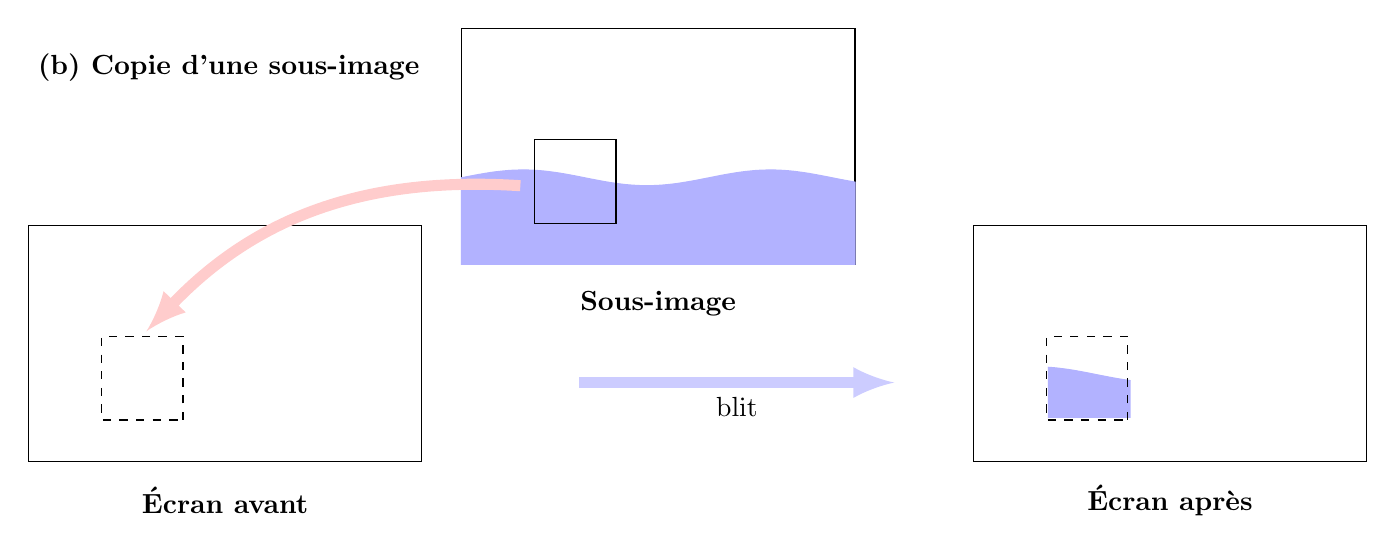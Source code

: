 \begin{tikzpicture}[scale=0.5]

\begin{scope}
  \draw (0,0)  rectangle (10,6);

  \begin{scope}[xshift=4cm, yshift=1cm,xscale=-1, ]
  %\duck
  \draw[thin, dashed] (0.07,0.05)  rectangle (2.13,2.17);
  \end{scope}

  \node at (5,-1) {\bf Écran avant};
\end{scope}


\begin{scope}[xshift=11cm,yshift=5cm]
  \draw (0,0)  rectangle (10,6);
  \filldraw[color=blue!30]   (0,0) -- plot[domain=0:10,smooth] (\x,{2.2+0.2*sin(\x r)}) -- (10,0) -- cycle;

  \begin{scope}[xshift=4cm, yshift=1cm,xscale=-1, ]
  %\duck
  \draw (0.07,0.05)  rectangle (2.13,2.17);
  \end{scope}

  \node at (5,-1) {\bf Sous-image};
\end{scope}


\begin{scope}[xshift=24cm]
  \draw (0,0)  rectangle (10,6);

\begin{scope}
  \clip (1.9,1.1)  rectangle (4,3);
    \filldraw[color=blue!30]   (0,0) -- plot[domain=0:10,smooth] (\x,{2.2+0.2*sin(\x r)}) -- (10,0) -- cycle;
\end{scope}

  \begin{scope}[xshift=4cm, yshift=1cm,xscale=-1, ]
  %\duck
  \draw[thin, dashed] (0.07,0.05)  rectangle (2.13,2.17);
  \end{scope}



  \node at (5,-1) {\bf Écran après};
\end{scope}

\draw[->,>=latex,red!20,line width=4 pt] (12.5,7)  to[bend right=25] (3,3.3);
\draw[->,>=latex,blue!20,line width=4 pt] (14,2) -- ++(8,0) node[midway,below,black]{blit};

\node[right] at (0,10) {\bf (b) Copie d'une sous-image};

\end{tikzpicture}